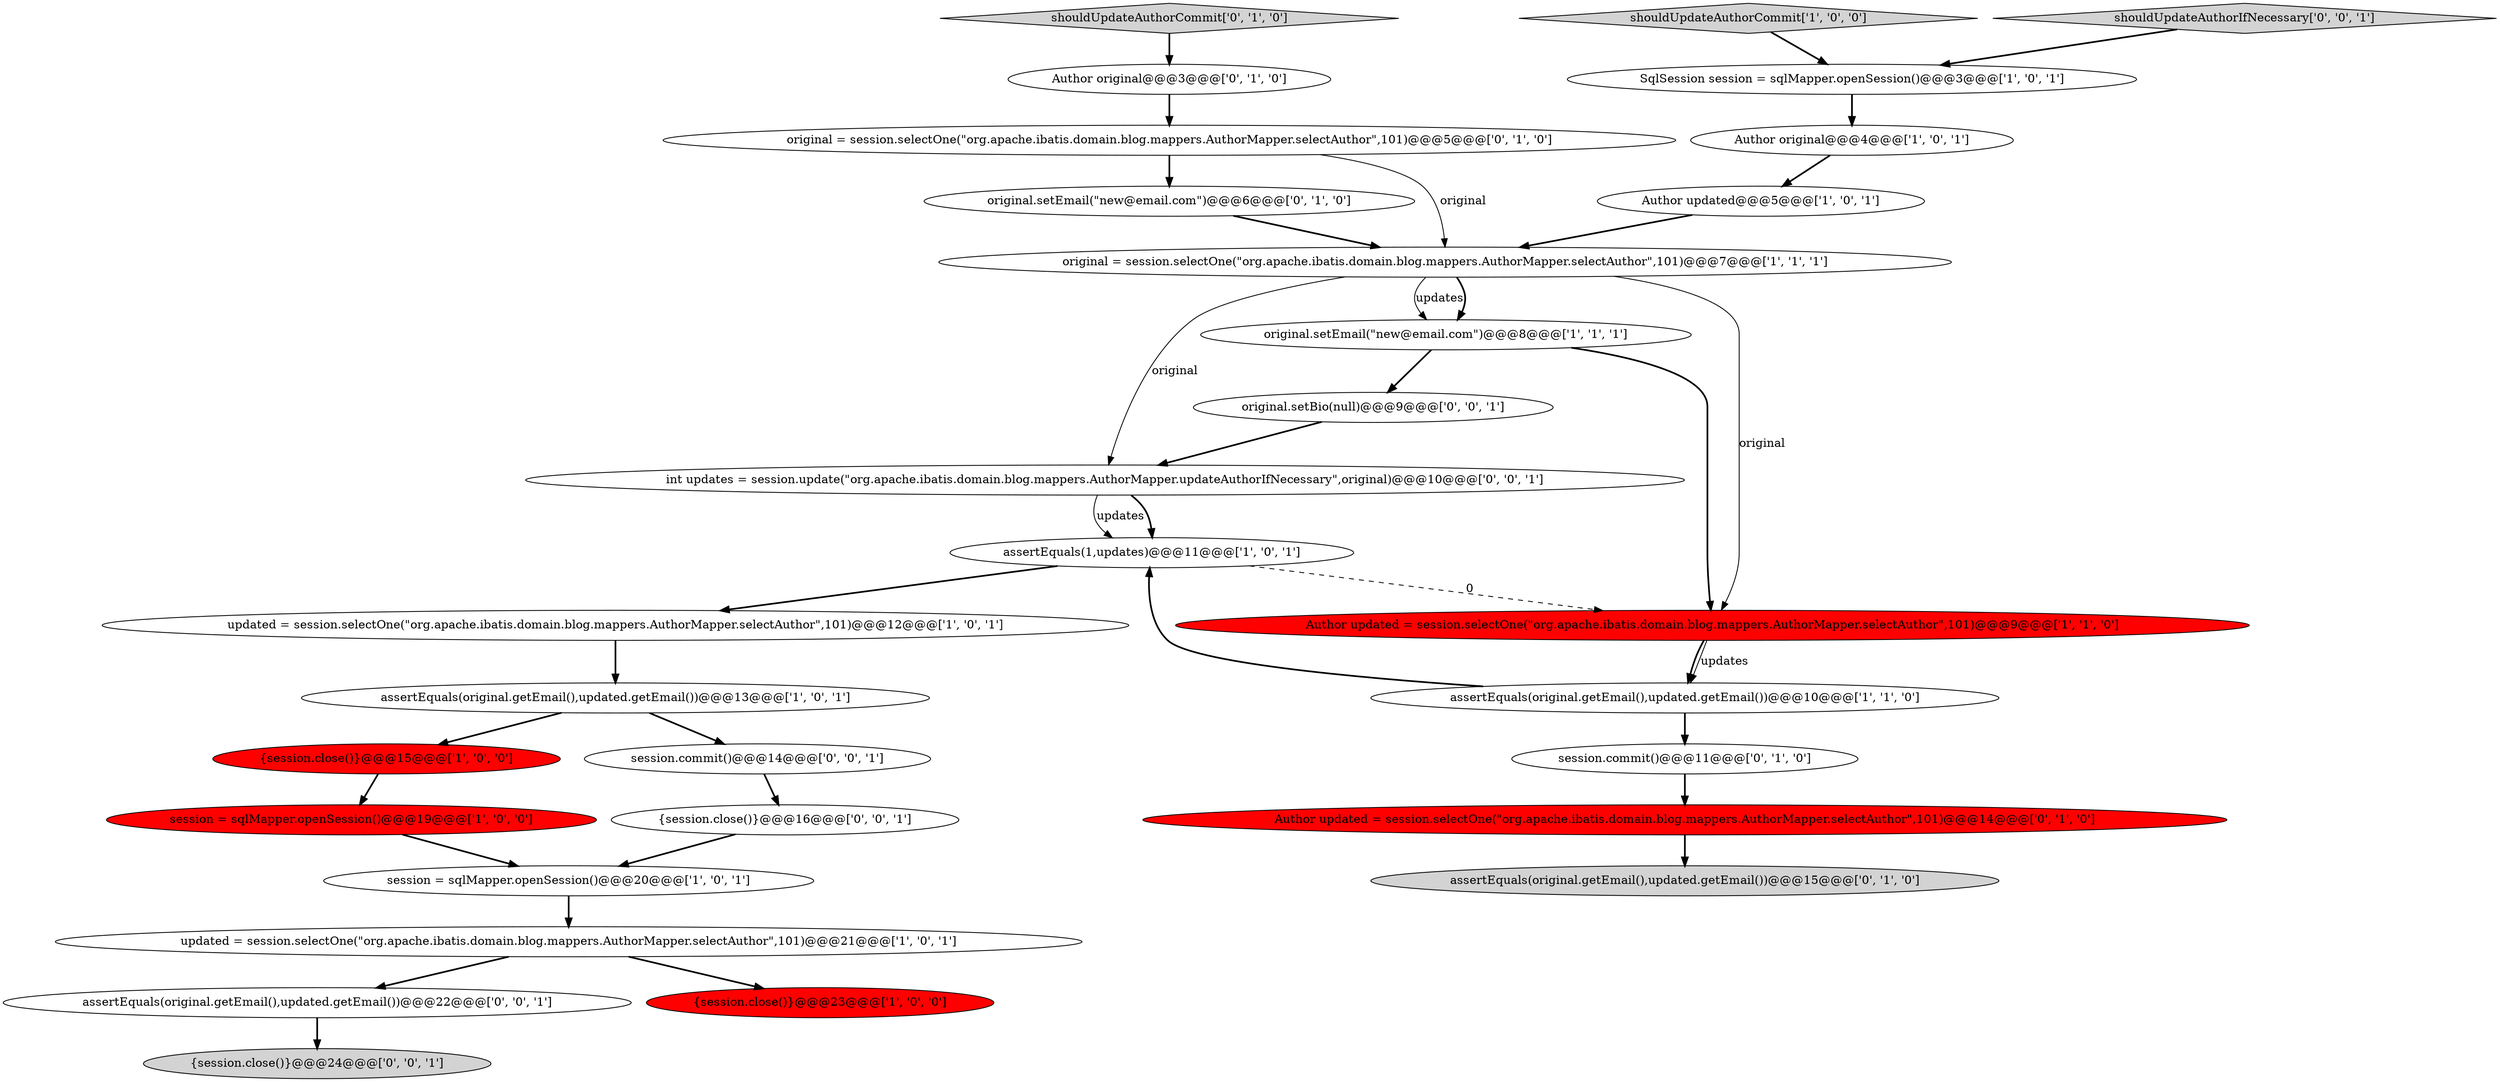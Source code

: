 digraph {
29 [style = filled, label = "{session.close()}@@@24@@@['0', '0', '1']", fillcolor = lightgray, shape = ellipse image = "AAA0AAABBB3BBB"];
10 [style = filled, label = "Author original@@@4@@@['1', '0', '1']", fillcolor = white, shape = ellipse image = "AAA0AAABBB1BBB"];
22 [style = filled, label = "original = session.selectOne(\"org.apache.ibatis.domain.blog.mappers.AuthorMapper.selectAuthor\",101)@@@5@@@['0', '1', '0']", fillcolor = white, shape = ellipse image = "AAA0AAABBB2BBB"];
15 [style = filled, label = "original.setEmail(\"new@email.com\")@@@8@@@['1', '1', '1']", fillcolor = white, shape = ellipse image = "AAA0AAABBB1BBB"];
27 [style = filled, label = "session.commit()@@@14@@@['0', '0', '1']", fillcolor = white, shape = ellipse image = "AAA0AAABBB3BBB"];
3 [style = filled, label = "{session.close()}@@@15@@@['1', '0', '0']", fillcolor = red, shape = ellipse image = "AAA1AAABBB1BBB"];
19 [style = filled, label = "Author updated = session.selectOne(\"org.apache.ibatis.domain.blog.mappers.AuthorMapper.selectAuthor\",101)@@@14@@@['0', '1', '0']", fillcolor = red, shape = ellipse image = "AAA1AAABBB2BBB"];
6 [style = filled, label = "updated = session.selectOne(\"org.apache.ibatis.domain.blog.mappers.AuthorMapper.selectAuthor\",101)@@@21@@@['1', '0', '1']", fillcolor = white, shape = ellipse image = "AAA0AAABBB1BBB"];
23 [style = filled, label = "int updates = session.update(\"org.apache.ibatis.domain.blog.mappers.AuthorMapper.updateAuthorIfNecessary\",original)@@@10@@@['0', '0', '1']", fillcolor = white, shape = ellipse image = "AAA0AAABBB3BBB"];
17 [style = filled, label = "Author original@@@3@@@['0', '1', '0']", fillcolor = white, shape = ellipse image = "AAA0AAABBB2BBB"];
28 [style = filled, label = "assertEquals(original.getEmail(),updated.getEmail())@@@22@@@['0', '0', '1']", fillcolor = white, shape = ellipse image = "AAA0AAABBB3BBB"];
16 [style = filled, label = "session.commit()@@@11@@@['0', '1', '0']", fillcolor = white, shape = ellipse image = "AAA0AAABBB2BBB"];
8 [style = filled, label = "{session.close()}@@@23@@@['1', '0', '0']", fillcolor = red, shape = ellipse image = "AAA1AAABBB1BBB"];
21 [style = filled, label = "shouldUpdateAuthorCommit['0', '1', '0']", fillcolor = lightgray, shape = diamond image = "AAA0AAABBB2BBB"];
0 [style = filled, label = "assertEquals(1,updates)@@@11@@@['1', '0', '1']", fillcolor = white, shape = ellipse image = "AAA0AAABBB1BBB"];
4 [style = filled, label = "shouldUpdateAuthorCommit['1', '0', '0']", fillcolor = lightgray, shape = diamond image = "AAA0AAABBB1BBB"];
24 [style = filled, label = "{session.close()}@@@16@@@['0', '0', '1']", fillcolor = white, shape = ellipse image = "AAA0AAABBB3BBB"];
2 [style = filled, label = "updated = session.selectOne(\"org.apache.ibatis.domain.blog.mappers.AuthorMapper.selectAuthor\",101)@@@12@@@['1', '0', '1']", fillcolor = white, shape = ellipse image = "AAA0AAABBB1BBB"];
11 [style = filled, label = "SqlSession session = sqlMapper.openSession()@@@3@@@['1', '0', '1']", fillcolor = white, shape = ellipse image = "AAA0AAABBB1BBB"];
5 [style = filled, label = "assertEquals(original.getEmail(),updated.getEmail())@@@10@@@['1', '1', '0']", fillcolor = white, shape = ellipse image = "AAA0AAABBB1BBB"];
25 [style = filled, label = "shouldUpdateAuthorIfNecessary['0', '0', '1']", fillcolor = lightgray, shape = diamond image = "AAA0AAABBB3BBB"];
20 [style = filled, label = "assertEquals(original.getEmail(),updated.getEmail())@@@15@@@['0', '1', '0']", fillcolor = lightgray, shape = ellipse image = "AAA0AAABBB2BBB"];
26 [style = filled, label = "original.setBio(null)@@@9@@@['0', '0', '1']", fillcolor = white, shape = ellipse image = "AAA0AAABBB3BBB"];
7 [style = filled, label = "session = sqlMapper.openSession()@@@19@@@['1', '0', '0']", fillcolor = red, shape = ellipse image = "AAA1AAABBB1BBB"];
13 [style = filled, label = "Author updated@@@5@@@['1', '0', '1']", fillcolor = white, shape = ellipse image = "AAA0AAABBB1BBB"];
12 [style = filled, label = "session = sqlMapper.openSession()@@@20@@@['1', '0', '1']", fillcolor = white, shape = ellipse image = "AAA0AAABBB1BBB"];
18 [style = filled, label = "original.setEmail(\"new@email.com\")@@@6@@@['0', '1', '0']", fillcolor = white, shape = ellipse image = "AAA0AAABBB2BBB"];
1 [style = filled, label = "assertEquals(original.getEmail(),updated.getEmail())@@@13@@@['1', '0', '1']", fillcolor = white, shape = ellipse image = "AAA0AAABBB1BBB"];
9 [style = filled, label = "original = session.selectOne(\"org.apache.ibatis.domain.blog.mappers.AuthorMapper.selectAuthor\",101)@@@7@@@['1', '1', '1']", fillcolor = white, shape = ellipse image = "AAA0AAABBB1BBB"];
14 [style = filled, label = "Author updated = session.selectOne(\"org.apache.ibatis.domain.blog.mappers.AuthorMapper.selectAuthor\",101)@@@9@@@['1', '1', '0']", fillcolor = red, shape = ellipse image = "AAA1AAABBB1BBB"];
28->29 [style = bold, label=""];
24->12 [style = bold, label=""];
15->14 [style = bold, label=""];
7->12 [style = bold, label=""];
2->1 [style = bold, label=""];
23->0 [style = solid, label="updates"];
19->20 [style = bold, label=""];
0->2 [style = bold, label=""];
1->27 [style = bold, label=""];
1->3 [style = bold, label=""];
9->15 [style = solid, label="updates"];
16->19 [style = bold, label=""];
17->22 [style = bold, label=""];
12->6 [style = bold, label=""];
23->0 [style = bold, label=""];
15->26 [style = bold, label=""];
14->5 [style = solid, label="updates"];
5->16 [style = bold, label=""];
0->14 [style = dashed, label="0"];
22->18 [style = bold, label=""];
10->13 [style = bold, label=""];
5->0 [style = bold, label=""];
3->7 [style = bold, label=""];
11->10 [style = bold, label=""];
9->15 [style = bold, label=""];
25->11 [style = bold, label=""];
22->9 [style = solid, label="original"];
26->23 [style = bold, label=""];
6->8 [style = bold, label=""];
18->9 [style = bold, label=""];
9->23 [style = solid, label="original"];
27->24 [style = bold, label=""];
9->14 [style = solid, label="original"];
13->9 [style = bold, label=""];
4->11 [style = bold, label=""];
21->17 [style = bold, label=""];
6->28 [style = bold, label=""];
14->5 [style = bold, label=""];
}
